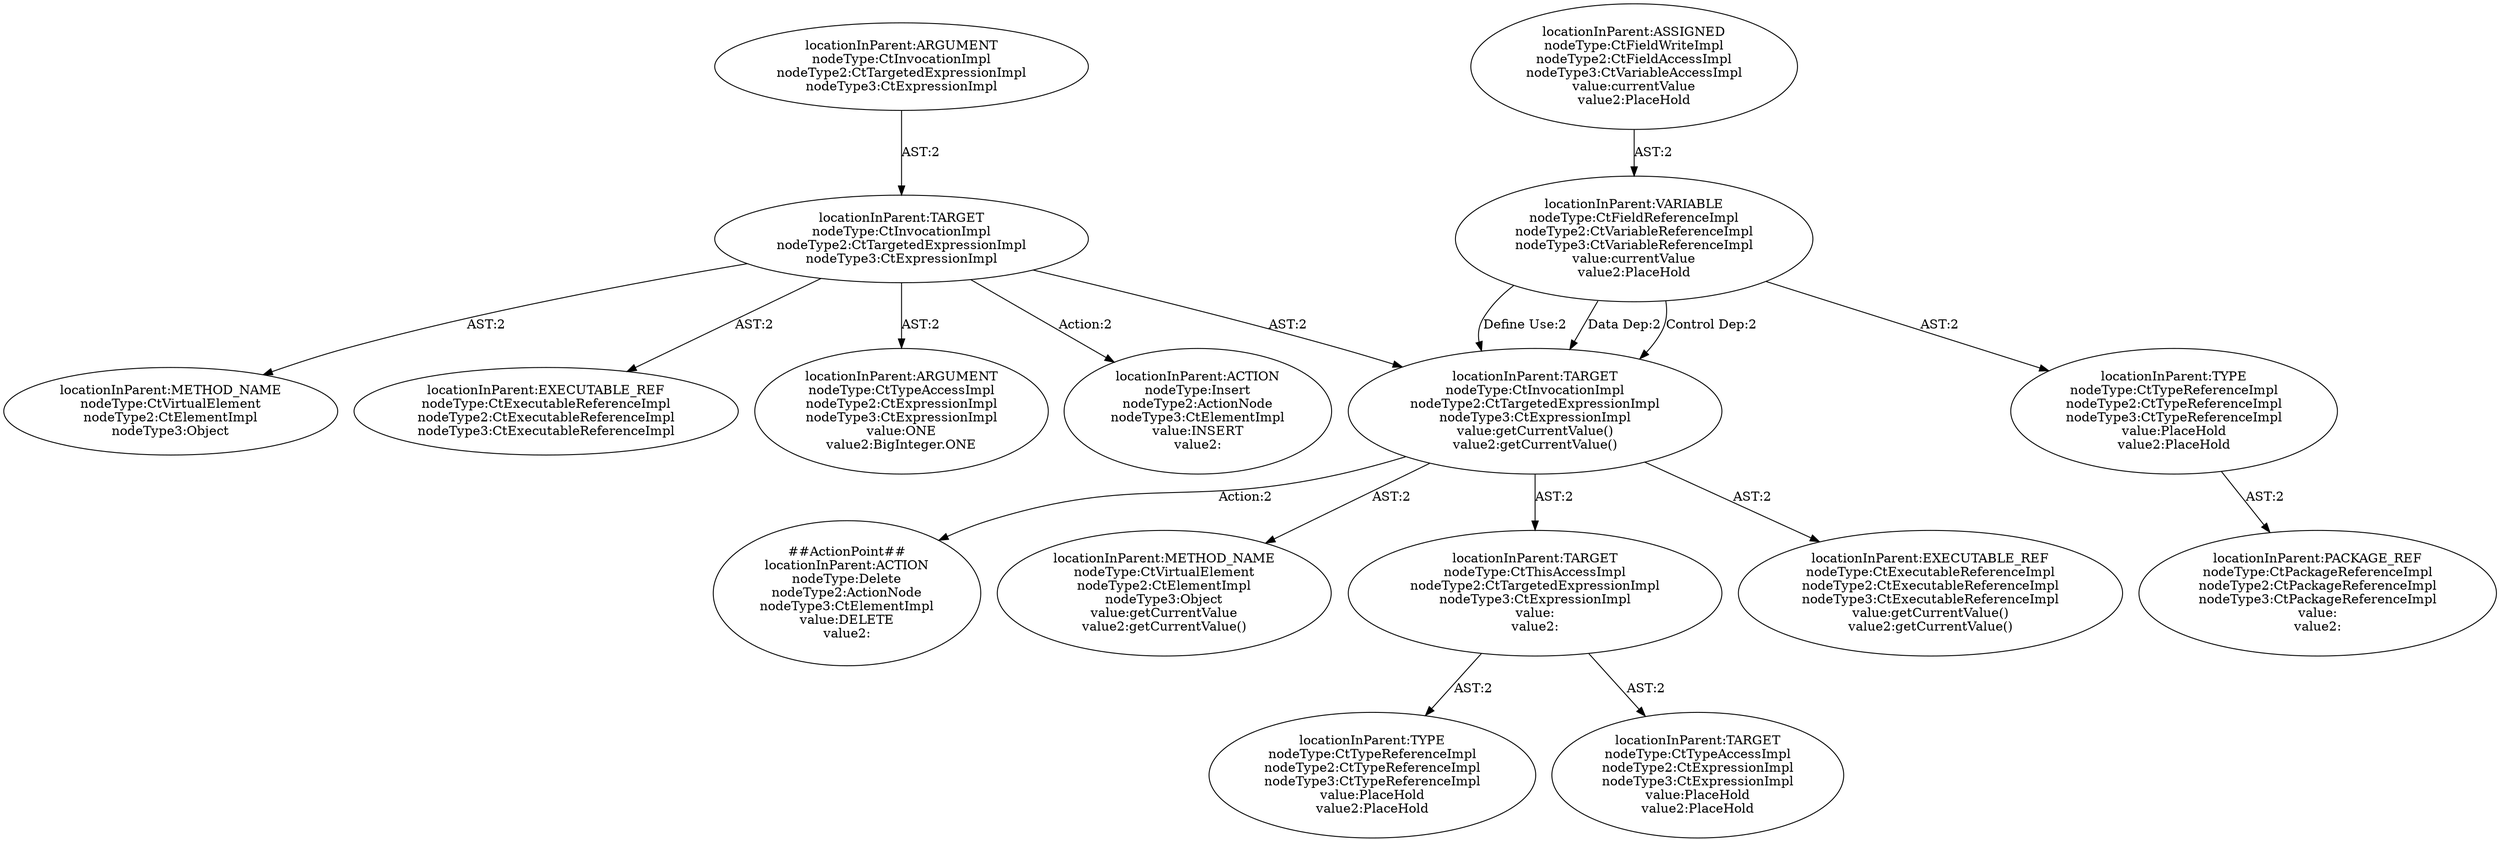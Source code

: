 digraph "Pattern" {
0 [label="##ActionPoint##
locationInParent:ACTION
nodeType:Delete
nodeType2:ActionNode
nodeType3:CtElementImpl
value:DELETE
value2:" shape=ellipse]
1 [label="locationInParent:TARGET
nodeType:CtInvocationImpl
nodeType2:CtTargetedExpressionImpl
nodeType3:CtExpressionImpl
value:getCurrentValue()
value2:getCurrentValue()" shape=ellipse]
2 [label="locationInParent:TARGET
nodeType:CtInvocationImpl
nodeType2:CtTargetedExpressionImpl
nodeType3:CtExpressionImpl" shape=ellipse]
3 [label="locationInParent:ARGUMENT
nodeType:CtInvocationImpl
nodeType2:CtTargetedExpressionImpl
nodeType3:CtExpressionImpl" shape=ellipse]
4 [label="locationInParent:METHOD_NAME
nodeType:CtVirtualElement
nodeType2:CtElementImpl
nodeType3:Object" shape=ellipse]
5 [label="locationInParent:EXECUTABLE_REF
nodeType:CtExecutableReferenceImpl
nodeType2:CtExecutableReferenceImpl
nodeType3:CtExecutableReferenceImpl" shape=ellipse]
6 [label="locationInParent:ARGUMENT
nodeType:CtTypeAccessImpl
nodeType2:CtExpressionImpl
nodeType3:CtExpressionImpl
value:ONE
value2:BigInteger.ONE" shape=ellipse]
7 [label="locationInParent:ACTION
nodeType:Insert
nodeType2:ActionNode
nodeType3:CtElementImpl
value:INSERT
value2:" shape=ellipse]
8 [label="locationInParent:ASSIGNED
nodeType:CtFieldWriteImpl
nodeType2:CtFieldAccessImpl
nodeType3:CtVariableAccessImpl
value:currentValue
value2:PlaceHold" shape=ellipse]
9 [label="locationInParent:VARIABLE
nodeType:CtFieldReferenceImpl
nodeType2:CtVariableReferenceImpl
nodeType3:CtVariableReferenceImpl
value:currentValue
value2:PlaceHold" shape=ellipse]
10 [label="locationInParent:TYPE
nodeType:CtTypeReferenceImpl
nodeType2:CtTypeReferenceImpl
nodeType3:CtTypeReferenceImpl
value:PlaceHold
value2:PlaceHold" shape=ellipse]
11 [label="locationInParent:PACKAGE_REF
nodeType:CtPackageReferenceImpl
nodeType2:CtPackageReferenceImpl
nodeType3:CtPackageReferenceImpl
value:
value2:" shape=ellipse]
12 [label="locationInParent:METHOD_NAME
nodeType:CtVirtualElement
nodeType2:CtElementImpl
nodeType3:Object
value:getCurrentValue
value2:getCurrentValue()" shape=ellipse]
13 [label="locationInParent:TARGET
nodeType:CtThisAccessImpl
nodeType2:CtTargetedExpressionImpl
nodeType3:CtExpressionImpl
value:
value2:" shape=ellipse]
14 [label="locationInParent:TYPE
nodeType:CtTypeReferenceImpl
nodeType2:CtTypeReferenceImpl
nodeType3:CtTypeReferenceImpl
value:PlaceHold
value2:PlaceHold" shape=ellipse]
15 [label="locationInParent:TARGET
nodeType:CtTypeAccessImpl
nodeType2:CtExpressionImpl
nodeType3:CtExpressionImpl
value:PlaceHold
value2:PlaceHold" shape=ellipse]
16 [label="locationInParent:EXECUTABLE_REF
nodeType:CtExecutableReferenceImpl
nodeType2:CtExecutableReferenceImpl
nodeType3:CtExecutableReferenceImpl
value:getCurrentValue()
value2:getCurrentValue()" shape=ellipse]
1 -> 0 [label="Action:2"];
1 -> 12 [label="AST:2"];
1 -> 13 [label="AST:2"];
1 -> 16 [label="AST:2"];
2 -> 1 [label="AST:2"];
2 -> 4 [label="AST:2"];
2 -> 5 [label="AST:2"];
2 -> 6 [label="AST:2"];
2 -> 7 [label="Action:2"];
3 -> 2 [label="AST:2"];
8 -> 9 [label="AST:2"];
9 -> 1 [label="Define Use:2"];
9 -> 1 [label="Data Dep:2"];
9 -> 1 [label="Control Dep:2"];
9 -> 10 [label="AST:2"];
10 -> 11 [label="AST:2"];
13 -> 14 [label="AST:2"];
13 -> 15 [label="AST:2"];
}